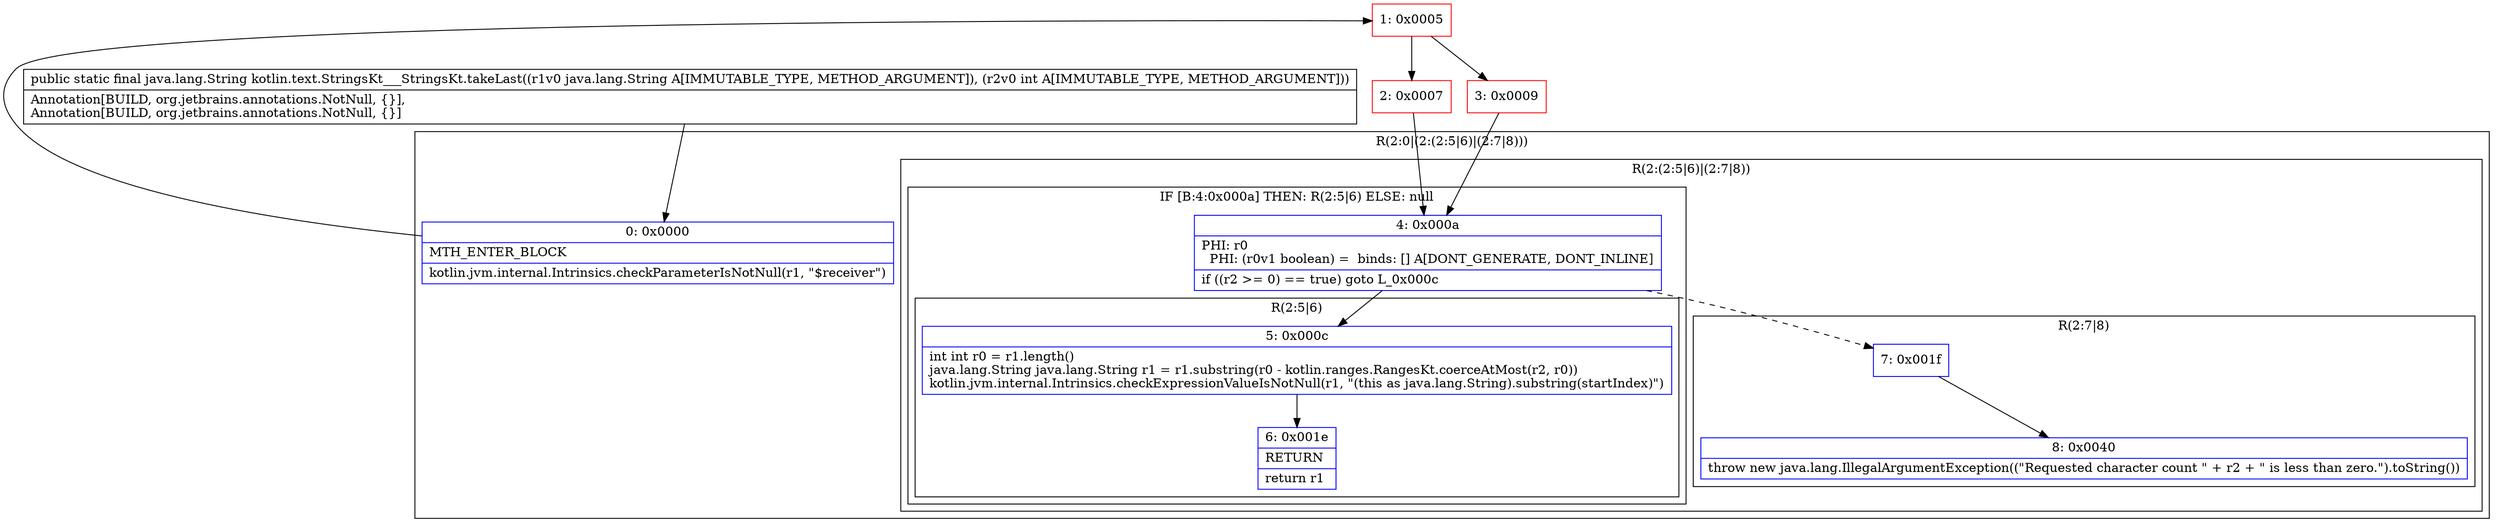 digraph "CFG forkotlin.text.StringsKt___StringsKt.takeLast(Ljava\/lang\/String;I)Ljava\/lang\/String;" {
subgraph cluster_Region_1728838136 {
label = "R(2:0|(2:(2:5|6)|(2:7|8)))";
node [shape=record,color=blue];
Node_0 [shape=record,label="{0\:\ 0x0000|MTH_ENTER_BLOCK\l|kotlin.jvm.internal.Intrinsics.checkParameterIsNotNull(r1, \"$receiver\")\l}"];
subgraph cluster_Region_751295191 {
label = "R(2:(2:5|6)|(2:7|8))";
node [shape=record,color=blue];
subgraph cluster_IfRegion_1346175682 {
label = "IF [B:4:0x000a] THEN: R(2:5|6) ELSE: null";
node [shape=record,color=blue];
Node_4 [shape=record,label="{4\:\ 0x000a|PHI: r0 \l  PHI: (r0v1 boolean) =  binds: [] A[DONT_GENERATE, DONT_INLINE]\l|if ((r2 \>= 0) == true) goto L_0x000c\l}"];
subgraph cluster_Region_1615153589 {
label = "R(2:5|6)";
node [shape=record,color=blue];
Node_5 [shape=record,label="{5\:\ 0x000c|int int r0 = r1.length()\ljava.lang.String java.lang.String r1 = r1.substring(r0 \- kotlin.ranges.RangesKt.coerceAtMost(r2, r0))\lkotlin.jvm.internal.Intrinsics.checkExpressionValueIsNotNull(r1, \"(this as java.lang.String).substring(startIndex)\")\l}"];
Node_6 [shape=record,label="{6\:\ 0x001e|RETURN\l|return r1\l}"];
}
}
subgraph cluster_Region_37101493 {
label = "R(2:7|8)";
node [shape=record,color=blue];
Node_7 [shape=record,label="{7\:\ 0x001f}"];
Node_8 [shape=record,label="{8\:\ 0x0040|throw new java.lang.IllegalArgumentException((\"Requested character count \" + r2 + \" is less than zero.\").toString())\l}"];
}
}
}
Node_1 [shape=record,color=red,label="{1\:\ 0x0005}"];
Node_2 [shape=record,color=red,label="{2\:\ 0x0007}"];
Node_3 [shape=record,color=red,label="{3\:\ 0x0009}"];
MethodNode[shape=record,label="{public static final java.lang.String kotlin.text.StringsKt___StringsKt.takeLast((r1v0 java.lang.String A[IMMUTABLE_TYPE, METHOD_ARGUMENT]), (r2v0 int A[IMMUTABLE_TYPE, METHOD_ARGUMENT]))  | Annotation[BUILD, org.jetbrains.annotations.NotNull, \{\}], \lAnnotation[BUILD, org.jetbrains.annotations.NotNull, \{\}]\l}"];
MethodNode -> Node_0;
Node_0 -> Node_1;
Node_4 -> Node_5;
Node_4 -> Node_7[style=dashed];
Node_5 -> Node_6;
Node_7 -> Node_8;
Node_1 -> Node_2;
Node_1 -> Node_3;
Node_2 -> Node_4;
Node_3 -> Node_4;
}

